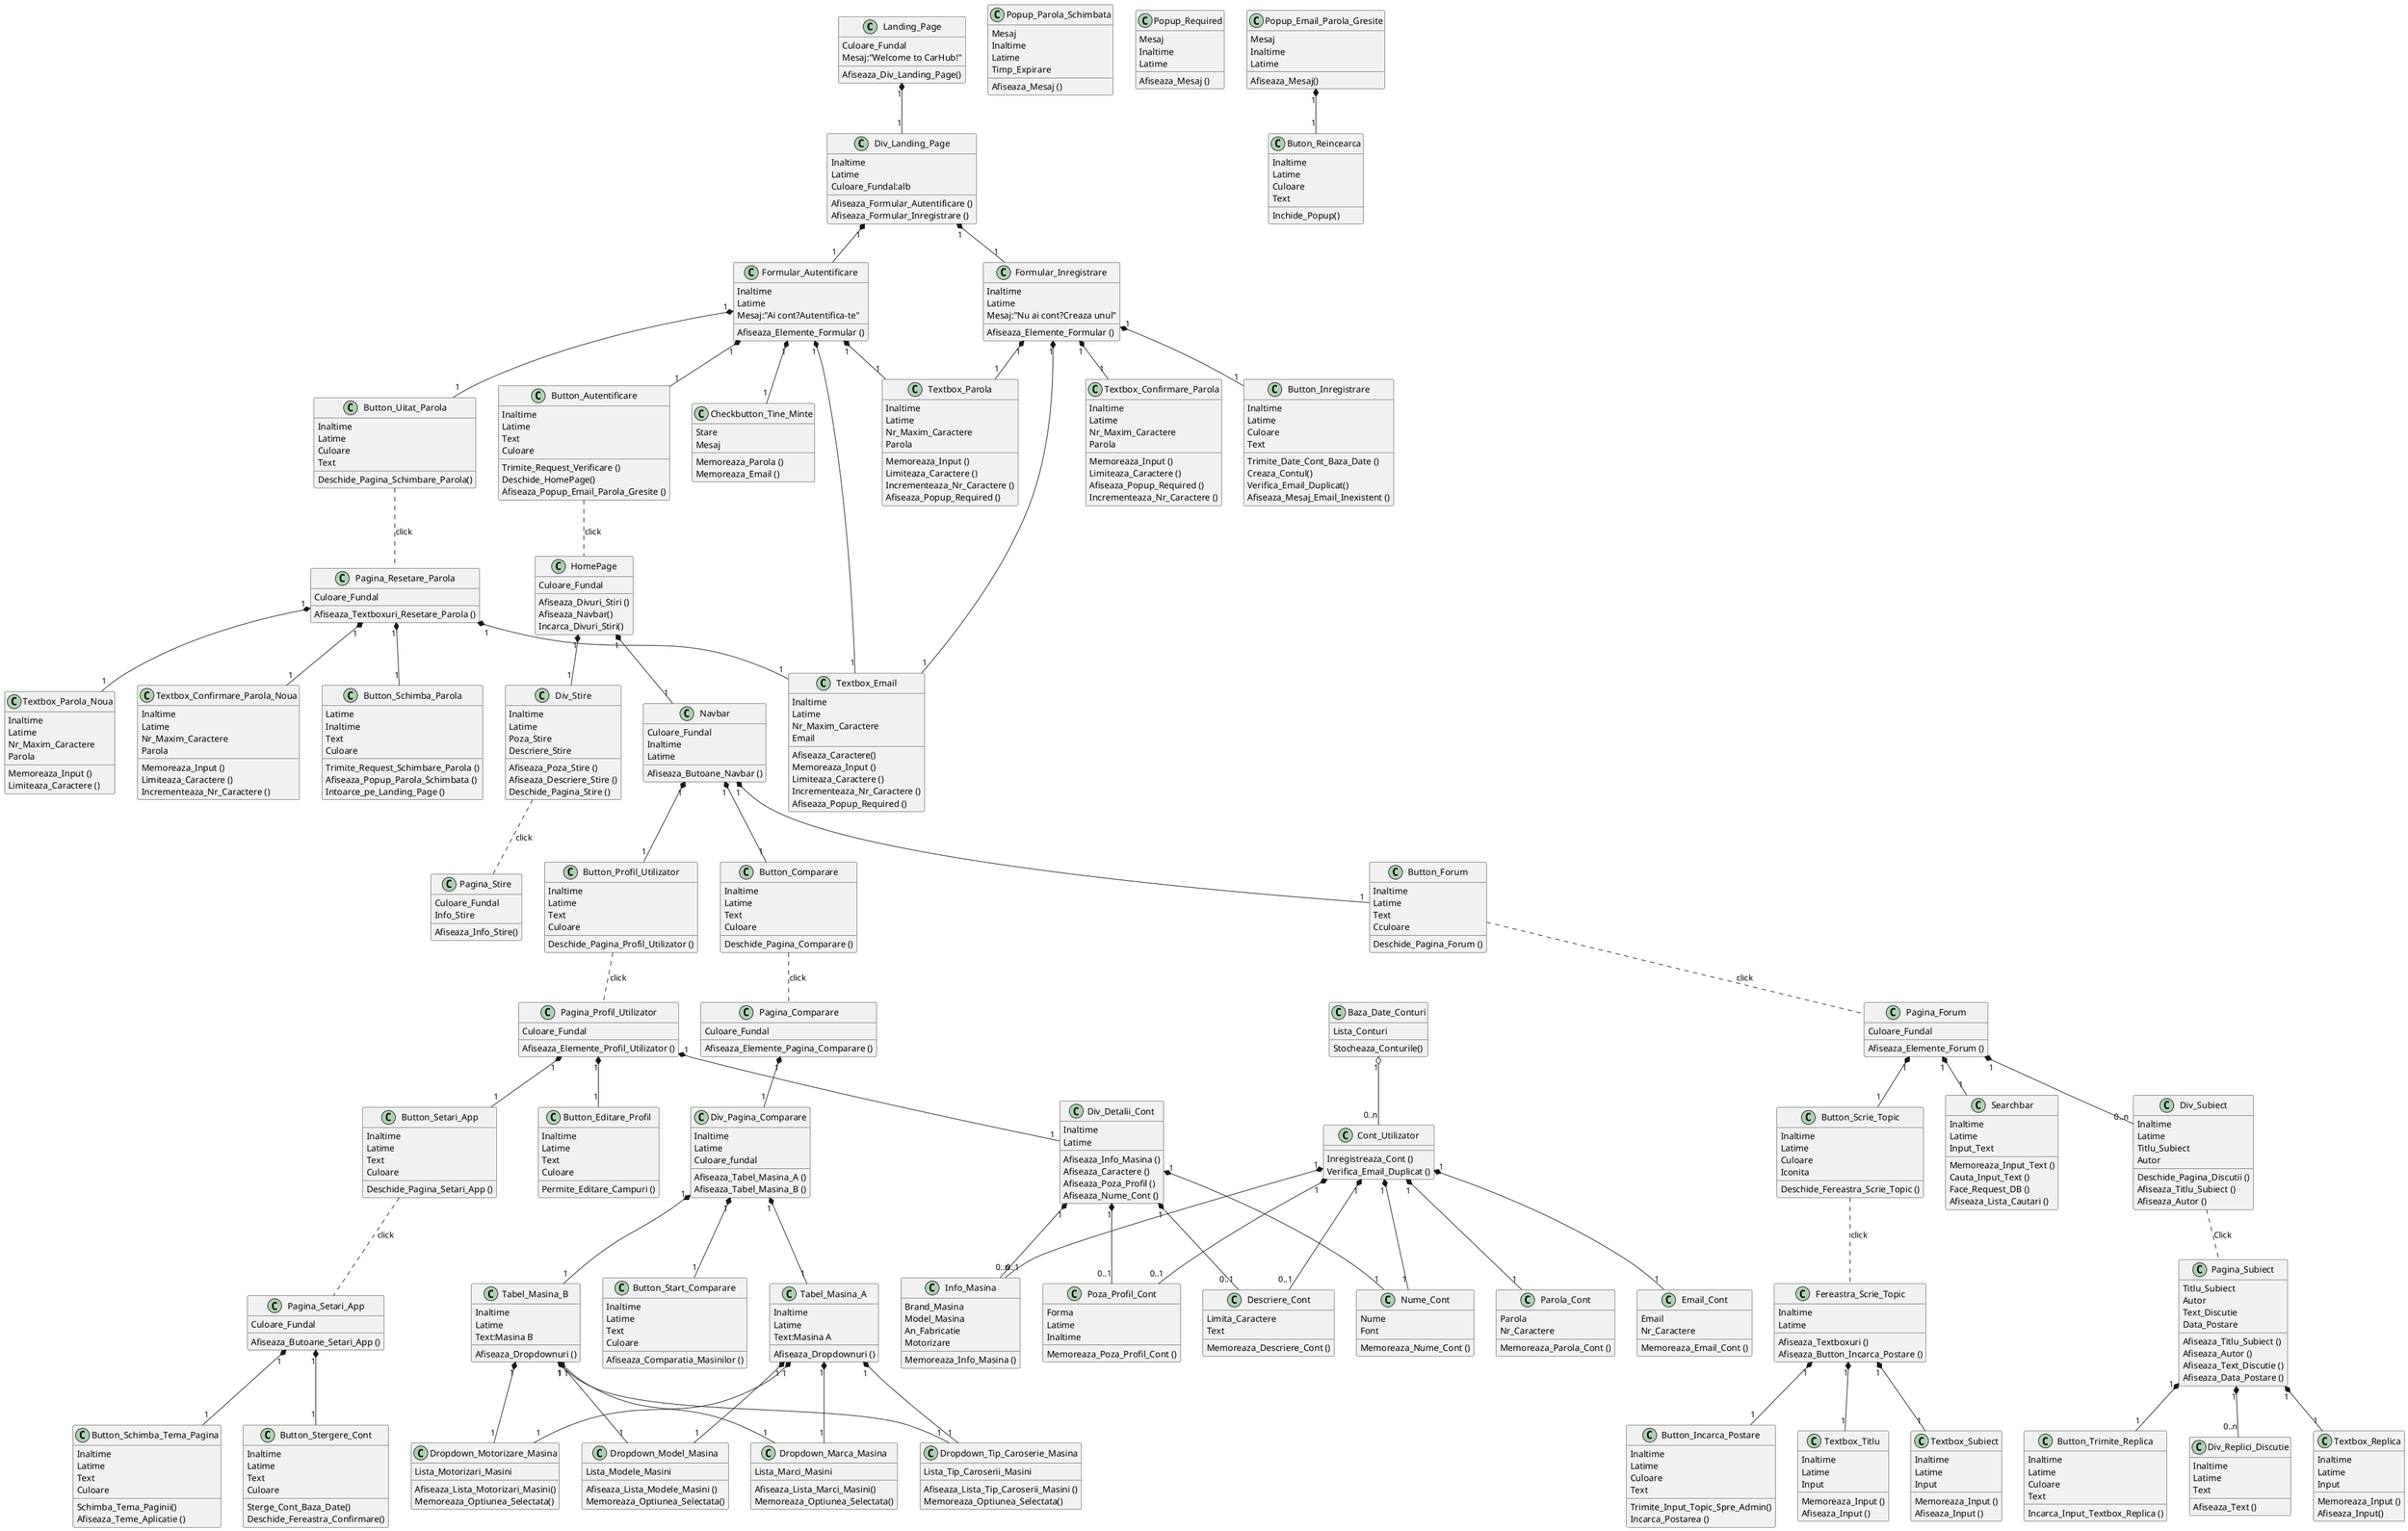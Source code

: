 @startuml
'https://plantuml.com/class-diagram
class Landing_Page{
Culoare_Fundal
Mesaj:"Welcome to CarHub!"
Afiseaza_Div_Landing_Page()
}

class Div_Landing_Page {
Inaltime
Latime
Culoare_Fundal:alb
Afiseaza_Formular_Autentificare ()
Afiseaza_Formular_Inregistrare ()
}

class Formular_Autentificare{
Inaltime
Latime
Mesaj:"Ai cont?Autentifica-te"
Afiseaza_Elemente_Formular ()
}

class Textbox_Email{
Inaltime
Latime
Nr_Maxim_Caractere
Email
Afiseaza_Caractere()
Memoreaza_Input ()
Limiteaza_Caractere ()
Incrementeaza_Nr_Caractere ()
Afiseaza_Popup_Required ()
}

class Textbox_Parola{
Inaltime
Latime
Nr_Maxim_Caractere
Parola
Memoreaza_Input ()
Limiteaza_Caractere ()
Incrementeaza_Nr_Caractere ()
Afiseaza_Popup_Required ()
}

class Checkbutton_Tine_Minte{
Stare
Mesaj
Memoreaza_Parola ()
Memoreaza_Email ()

}

class Button_Autentificare{
Inaltime
Latime
Text
Culoare
Trimite_Request_Verificare ()
Deschide_HomePage()
Afiseaza_Popup_Email_Parola_Gresite ()
}

class Button_Uitat_Parola{
Inaltime
Latime
Culoare
Text
Deschide_Pagina_Schimbare_Parola()
}

class Pagina_Resetare_Parola {
Culoare_Fundal
Afiseaza_Textboxuri_Resetare_Parola ()
}

class Textbox_Parola_Noua {
Inaltime
Latime
Nr_Maxim_Caractere
Parola
Memoreaza_Input ()
Limiteaza_Caractere ()
}

class Textbox_Confirmare_Parola_Noua {
Inaltime
Latime
Nr_Maxim_Caractere
Parola
Memoreaza_Input ()
Limiteaza_Caractere ()
Incrementeaza_Nr_Caractere ()

}

class Button_Schimba_Parola {
Latime
Inaltime
Text
Culoare
Trimite_Request_Schimbare_Parola ()
Afiseaza_Popup_Parola_Schimbata ()
Intoarce_pe_Landing_Page ()
}

class Popup_Parola_Schimbata {
Mesaj
Inaltime
Latime
Timp_Expirare
Afiseaza_Mesaj ()
}

class Popup_Required {
Mesaj
Inaltime
Latime
Afiseaza_Mesaj ()
}

class Cont_Utilizator{
Inregistreaza_Cont ()
Verifica_Email_Duplicat ()
}

class Email_Cont {
Email
Nr_Caractere
Memoreaza_Email_Cont ()
}

class Parola_Cont {
Parola
Nr_Caractere
Memoreaza_Parola_Cont ()
}

class Formular_Inregistrare{
Inaltime
Latime
Mesaj:"Nu ai cont?Creaza unul"
Afiseaza_Elemente_Formular ()
}

class Textbox_Confirmare_Parola {
Inaltime
Latime
Nr_Maxim_Caractere
Parola
Memoreaza_Input ()
Limiteaza_Caractere ()
Afiseaza_Popup_Required ()
Incrementeaza_Nr_Caractere ()
}

class Button_Inregistrare{
Inaltime
Latime
Culoare
Text
Trimite_Date_Cont_Baza_Date ()
Creaza_Contul()
Verifica_Email_Duplicat()
Afiseaza_Mesaj_Email_Inexistent ()
}

class Baza_Date_Conturi{
Lista_Conturi
Stocheaza_Conturile()
}

class Popup_Email_Parola_Gresite{
Mesaj
Inaltime
Latime
Afiseaza_Mesaj()
}

class Buton_Reincearca{
Inaltime
Latime
Culoare
Text
Inchide_Popup()
}

class HomePage{
Culoare_Fundal
Afiseaza_Divuri_Stiri ()
Afiseaza_Navbar()
Incarca_Divuri_Stiri()
}

class Navbar {
Culoare_Fundal
Inaltime
Latime
Afiseaza_Butoane_Navbar ()
}

class Div_Stire{
Inaltime
Latime
Poza_Stire
Descriere_Stire
Afiseaza_Poza_Stire ()
Afiseaza_Descriere_Stire ()
Deschide_Pagina_Stire ()
}

class Pagina_Stire {
Culoare_Fundal
Info_Stire
Afiseaza_Info_Stire()
}

class Button_Profil_Utilizator {
Inaltime
Latime
Text
Culoare
Deschide_Pagina_Profil_Utilizator ()
}

class Pagina_Profil_Utilizator {
Culoare_Fundal
Afiseaza_Elemente_Profil_Utilizator ()
}

class Button_Comparare {
Inaltime
Latime
Text
Culoare
Deschide_Pagina_Comparare ()
}

class Pagina_Comparare {
Culoare_Fundal
Afiseaza_Elemente_Pagina_Comparare ()
}

class Button_Forum {
Inaltime
Latime
Text
Cculoare
Deschide_Pagina_Forum ()
}

class Pagina_Forum {
Culoare_Fundal
Afiseaza_Elemente_Forum ()
}

class Poza_Profil_Cont{
Forma
Latime
Inaltime
Memoreaza_Poza_Profil_Cont ()
}

class Nume_Cont {
Nume
Font
Memoreaza_Nume_Cont ()
}

class Info_Masina {
Brand_Masina
Model_Masina
An_Fabricatie
Motorizare
Memoreaza_Info_Masina ()
}

class Descriere_Cont {
Limita_Caractere
Text
Memoreaza_Descriere_Cont ()
}

class Button_Editare_Profil {
Inaltime
Latime
Text
Culoare
Permite_Editare_Campuri ()
}

class Button_Setari_App {
Inaltime
Latime
Text
Culoare
Deschide_Pagina_Setari_App ()
}

class Pagina_Setari_App {
Culoare_Fundal
Afiseaza_Butoane_Setari_App ()
}

class Div_Detalii_Cont {
Inaltime
Latime
Afiseaza_Info_Masina ()
Afiseaza_Caractere ()
Afiseaza_Poza_Profil ()
Afiseaza_Nume_Cont ()
}

class Button_Schimba_Tema_Pagina {
Inaltime
Latime
Text
Culoare
Schimba_Tema_Paginii()
Afiseaza_Teme_Aplicatie ()
}

class Button_Stergere_Cont {
Inaltime
Latime
Text
Culoare
Sterge_Cont_Baza_Date()
Deschide_Fereastra_Confirmare()
}

class Div_Pagina_Comparare {
Inaltime
Latime
Culoare_fundal
Afiseaza_Tabel_Masina_A ()
Afiseaza_Tabel_Masina_B ()
}

class Tabel_Masina_A{
Inaltime
Latime
Text:Masina A
Afiseaza_Dropdownuri ()
}

class Tabel_Masina_B {
Inaltime
Latime
Text:Masina B
Afiseaza_Dropdownuri ()
}

class Button_Start_Comparare {
Inaltime
Latime
Text
Culoare
Afiseaza_Comparatia_Masinilor ()
}

class Dropdown_Marca_Masina {
Lista_Marci_Masini
Afiseaza_Lista_Marci_Masini()
Memoreaza_Optiunea_Selectata()
}

class Dropdown_Model_Masina {
Lista_Modele_Masini
Afiseaza_Lista_Modele_Masini ()
Memoreaza_Optiunea_Selectata()
}

class Dropdown_Tip_Caroserie_Masina {
Lista_Tip_Caroserii_Masini
Afiseaza_Lista_Tip_Caroserii_Masini ()
Memoreaza_Optiunea_Selectata()
}

class Dropdown_Motorizare_Masina {
Lista_Motorizari_Masini
Afiseaza_Lista_Motorizari_Masini()
Memoreaza_Optiunea_Selectata()
}

class Div_Subiect {
Inaltime
Latime
Titlu_Subiect
Autor
Deschide_Pagina_Discutii ()
Afiseaza_Titlu_Subiect ()
Afiseaza_Autor ()
}

class Searchbar{
Inaltime
Latime
Input_Text
Memoreaza_Input_Text ()
Cauta_Input_Text ()
Face_Request_DB ()
Afiseaza_Lista_Cautari ()
}

class Button_Scrie_Topic {
Inaltime
Latime
Culoare
Iconita
Deschide_Fereastra_Scrie_Topic ()
}

class Pagina_Subiect {
Titlu_Subiect
Autor
Text_Discutie
Data_Postare
Afiseaza_Titlu_Subiect ()
Afiseaza_Autor ()
Afiseaza_Text_Discutie ()
Afiseaza_Data_Postare ()
}

class Div_Replici_Discutie {
Inaltime
Latime
Text
Afiseaza_Text ()
}

class Textbox_Replica {
Inaltime
Latime
Input
Memoreaza_Input ()
Afiseaza_Input()
}

class Button_Trimite_Replica {
Inaltime
Latime
Culoare
Text
Incarca_Input_Textbox_Replica ()
}

class Fereastra_Scrie_Topic {
Inaltime
Latime
Afiseaza_Textboxuri ()
Afiseaza_Button_Incarca_Postare ()

}

class Textbox_Titlu {
Inaltime
Latime
Input
Memoreaza_Input ()
Afiseaza_Input ()
}

class Textbox_Subiect {
Inaltime
Latime
Input
Memoreaza_Input ()
Afiseaza_Input ()
}

class Button_Incarca_Postare {
Inaltime
Latime
Culoare
Text
Trimite_Input_Topic_Spre_Admin()
Incarca_Postarea ()
}

Landing_Page "1" *-- "1" Div_Landing_Page
Div_Landing_Page "1" *-- "1" Formular_Autentificare
Div_Landing_Page "1" *-- "1" Formular_Inregistrare
Formular_Autentificare "1" *-- "1" Textbox_Email
Formular_Autentificare "1" *-- "1" Textbox_Parola
Formular_Autentificare "1" *-- "1" Checkbutton_Tine_Minte
Formular_Autentificare "1" *-- "1" Button_Uitat_Parola
Formular_Autentificare "1" *-- "1" Button_Autentificare
Button_Uitat_Parola .. Pagina_Resetare_Parola:click
Button_Autentificare .. HomePage:click
Formular_Inregistrare "1" *-- "1" Textbox_Email
Formular_Inregistrare "1" *-- "1" Textbox_Parola
Formular_Inregistrare "1" *-- "1" Textbox_Confirmare_Parola
Formular_Inregistrare "1" *-- "1" Button_Inregistrare
Baza_Date_Conturi "1" o-- "0..n" Cont_Utilizator
Cont_Utilizator "1" *-- "1" Email_Cont
Cont_Utilizator "1" *-- "1" Parola_Cont
Cont_Utilizator "1" *-- "1" Nume_Cont
Cont_Utilizator "1" *-- "0..n" Info_Masina
Cont_Utilizator "1" *-- "0..1" Descriere_Cont
Cont_Utilizator "1" *-- "0..1" Poza_Profil_Cont
Popup_Email_Parola_Gresite "1" *-- "1" Buton_Reincearca
HomePage "1" *-- "1" Navbar
HomePage "1" *-- "1" Div_Stire
Div_Stire .. Pagina_Stire:click
Navbar "1" *-- "1" Button_Profil_Utilizator
Navbar "1" *-- "1" Button_Comparare
Navbar "1" *-- "1" Button_Forum
Button_Profil_Utilizator .. Pagina_Profil_Utilizator:click
Button_Comparare .. Pagina_Comparare:click
Button_Forum .. Pagina_Forum:click
Pagina_Profil_Utilizator "1" *-- "1" Div_Detalii_Cont
Pagina_Profil_Utilizator "1" *-- "1" Button_Editare_Profil
Pagina_Profil_Utilizator "1" *-- "1" Button_Setari_App
Div_Detalii_Cont "1" *-- "0..1" Poza_Profil_Cont
Div_Detalii_Cont "1" *-- "1" Nume_Cont
Div_Detalii_Cont "1" *-- "0..1" Info_Masina
Div_Detalii_Cont "1" *-- "0..1" Descriere_Cont
Button_Setari_App .. Pagina_Setari_App:click
Pagina_Setari_App "1" *-- "1" Button_Schimba_Tema_Pagina
Pagina_Setari_App "1" *-- "1" Button_Stergere_Cont
Pagina_Comparare "1" *-- "1" Div_Pagina_Comparare
Div_Pagina_Comparare "1" *-- "1" Tabel_Masina_A
Div_Pagina_Comparare "1" *-- "1" Tabel_Masina_B
Div_Pagina_Comparare "1" *-- "1" Button_Start_Comparare
Tabel_Masina_A "1" *-- "1" Dropdown_Marca_Masina
Tabel_Masina_A "1" *-- "1" Dropdown_Model_Masina
Tabel_Masina_A "1" *-- "1" Dropdown_Motorizare_Masina
Tabel_Masina_A "1" *-- "1" Dropdown_Tip_Caroserie_Masina
Tabel_Masina_B "1" *-- "1" Dropdown_Marca_Masina
Tabel_Masina_B "1" *-- "1" Dropdown_Model_Masina
Tabel_Masina_B "1" *-- "1" Dropdown_Motorizare_Masina
Tabel_Masina_B "1" *-- "1" Dropdown_Tip_Caroserie_Masina
Pagina_Forum "1" *-- "0..n" Div_Subiect
Pagina_Forum "1" *-- "1" Searchbar
Pagina_Forum "1" *-- "1" Button_Scrie_Topic
Div_Subiect .. Pagina_Subiect:Click
Pagina_Subiect "1" *-- "0..n" Div_Replici_Discutie
Pagina_Subiect "1" *-- "1" Textbox_Replica
Pagina_Subiect "1" *-- "1" Button_Trimite_Replica
Button_Scrie_Topic .. Fereastra_Scrie_Topic:click
Fereastra_Scrie_Topic "1" *-- "1" Textbox_Titlu
Fereastra_Scrie_Topic "1" *-- "1" Textbox_Subiect
Fereastra_Scrie_Topic "1" *-- "1" Button_Incarca_Postare
Pagina_Resetare_Parola "1" *-- "1" Textbox_Email
Pagina_Resetare_Parola "1" *-- "1" Textbox_Parola_Noua
Pagina_Resetare_Parola "1" *-- "1" Textbox_Confirmare_Parola_Noua
Pagina_Resetare_Parola "1" *-- "1" Button_Schimba_Parola
@enduml